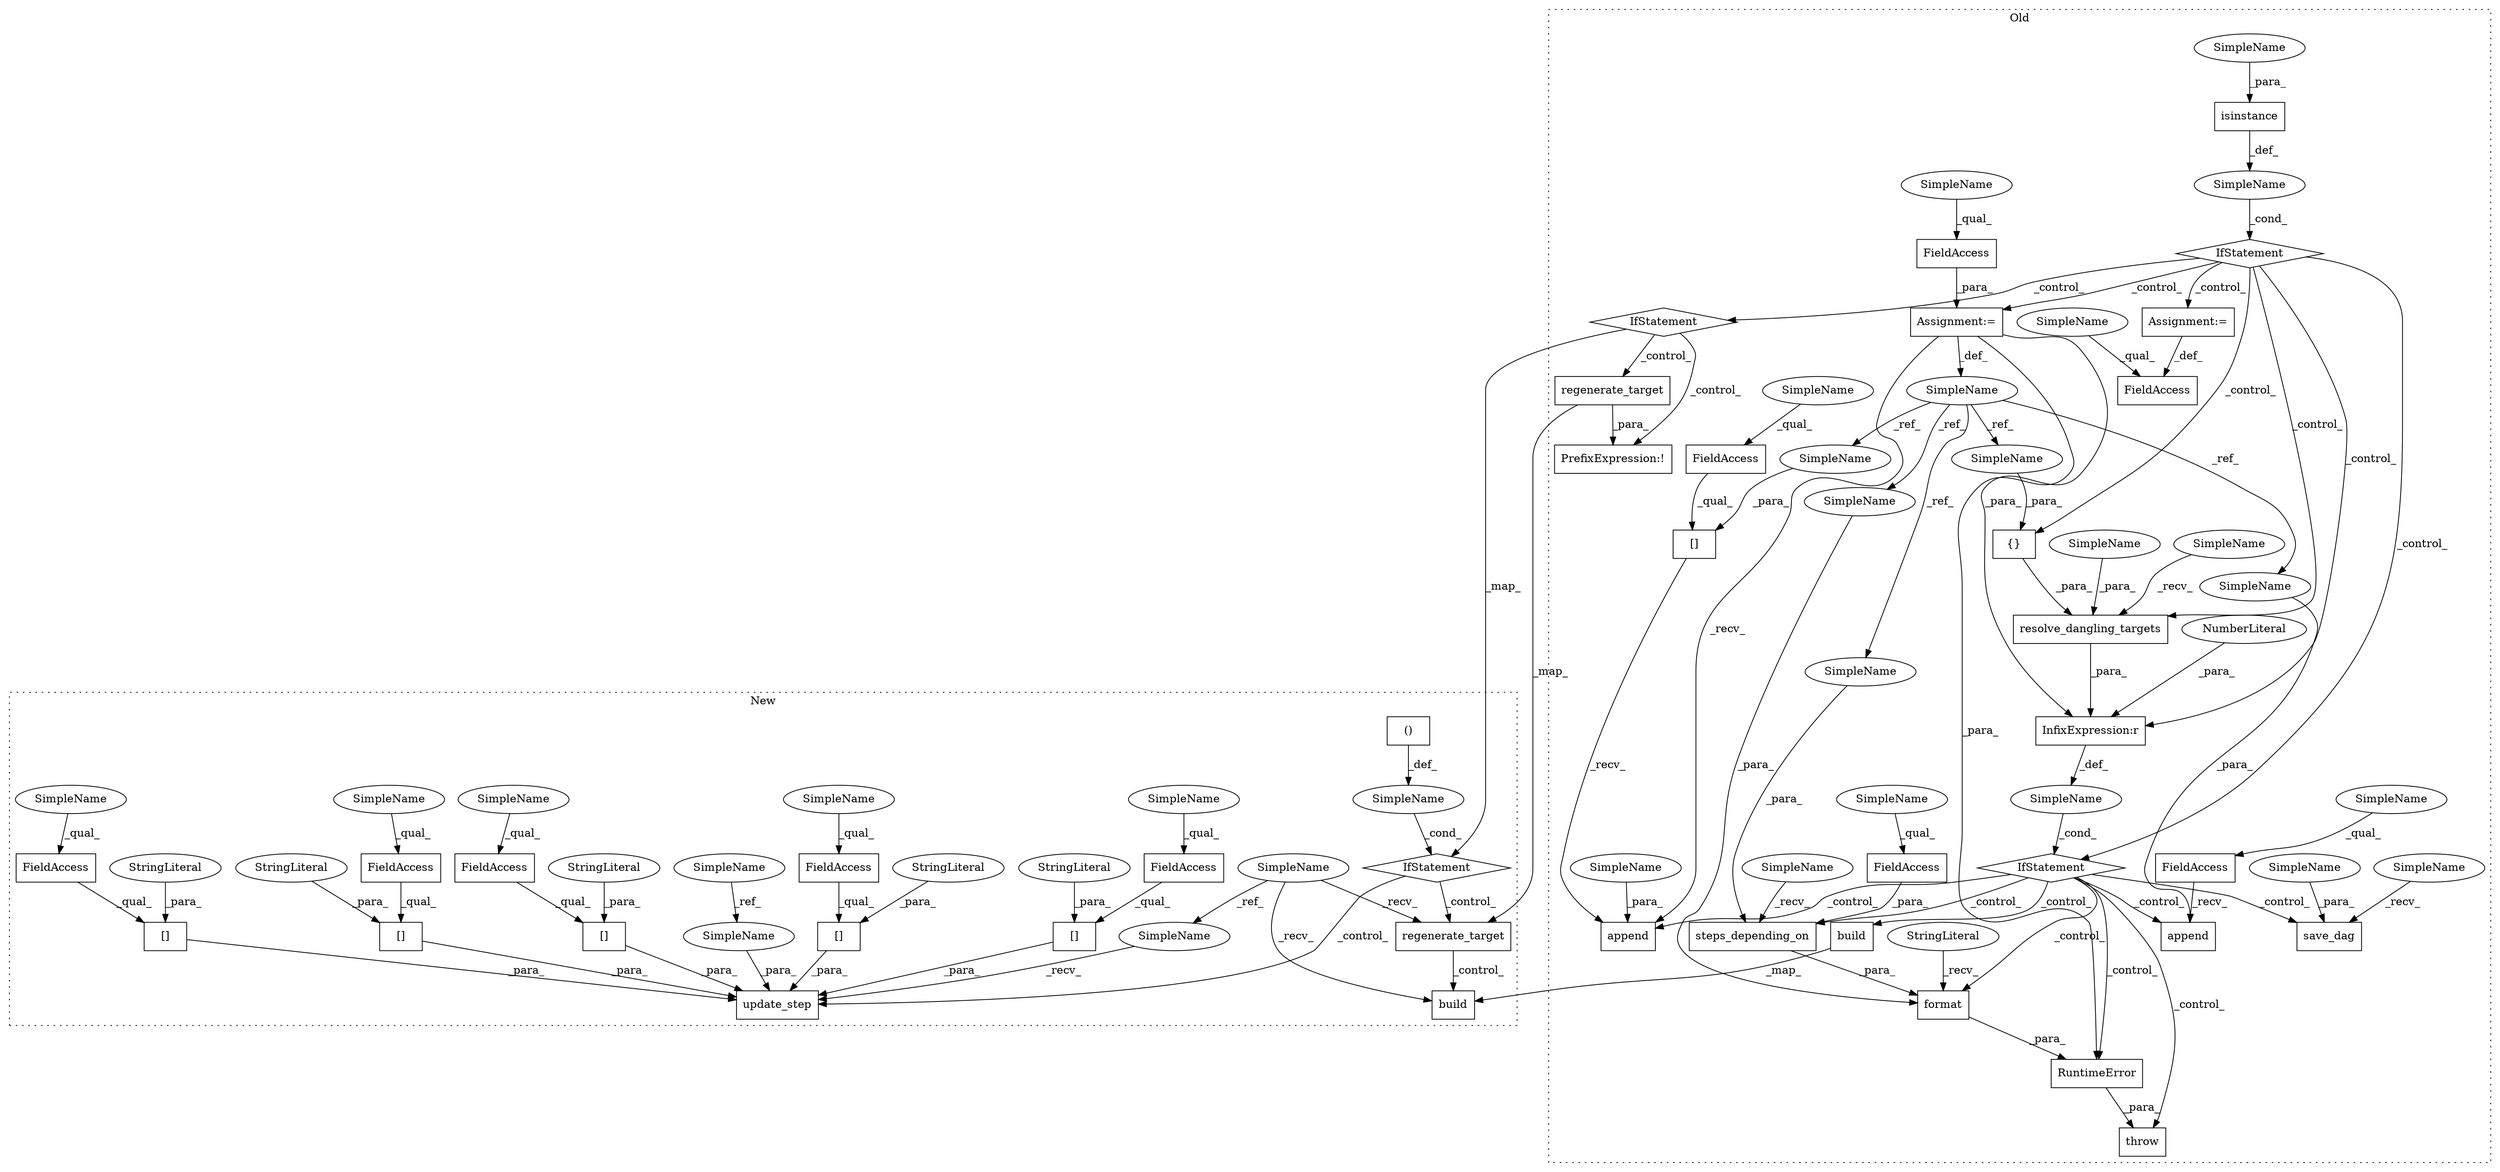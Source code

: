 digraph G {
subgraph cluster0 {
1 [label="isinstance" a="32" s="18394,18422" l="11,1" shape="box"];
3 [label="FieldAccess" a="22" s="18473" l="10" shape="box"];
5 [label="PrefixExpression:!" a="38" s="19217" l="1" shape="box"];
6 [label="SimpleName" a="42" s="" l="" shape="ellipse"];
7 [label="save_dag" a="32" s="19075,19087" l="9,1" shape="box"];
8 [label="resolve_dangling_targets" a="32" s="18502,18548" l="25,1" shape="box"];
10 [label="steps_depending_on" a="32" s="18631,18670" l="19,1" shape="box"];
12 [label="{}" a="4" s="18540,18547" l="1,1" shape="box"];
14 [label="IfStatement" a="25" s="19110,19143" l="4,2" shape="diamond"];
16 [label="format" a="32" s="18613,18671" l="7,1" shape="box"];
19 [label="SimpleName" a="42" s="18466" l="6" shape="ellipse"];
20 [label="[]" a="2" s="18743,18774" l="25,1" shape="box"];
21 [label="SimpleName" a="42" s="" l="" shape="ellipse"];
22 [label="RuntimeError" a="32" s="18574,18672" l="13,1" shape="box"];
23 [label="build" a="32" s="18806,18844" l="6,1" shape="box"];
26 [label="StringLiteral" a="45" s="18587" l="25" shape="ellipse"];
33 [label="InfixExpression:r" a="27" s="18549" l="4" shape="box"];
34 [label="NumberLiteral" a="34" s="18553" l="1" shape="ellipse"];
36 [label="regenerate_target" a="32" s="19222,19246" l="18,1" shape="box"];
37 [label="throw" a="53" s="18568" l="6" shape="box"];
38 [label="FieldAccess" a="22" s="18657" l="13" shape="box"];
44 [label="FieldAccess" a="22" s="18743" l="24" shape="box"];
45 [label="IfStatement" a="25" s="18493,18554" l="4,2" shape="diamond"];
46 [label="Assignment:=" a="7" s="18451" l="1" shape="box"];
47 [label="FieldAccess" a="22" s="18435" l="16" shape="box"];
49 [label="append" a="32" s="18776,18791" l="7,1" shape="box"];
50 [label="FieldAccess" a="22" s="18693" l="25" shape="box"];
51 [label="IfStatement" a="25" s="18390,18423" l="4,2" shape="diamond"];
52 [label="Assignment:=" a="7" s="18472" l="1" shape="box"];
53 [label="append" a="32" s="18719,18732" l="7,1" shape="box"];
56 [label="SimpleName" a="42" s="18435" l="8" shape="ellipse"];
57 [label="SimpleName" a="42" s="18693" l="8" shape="ellipse"];
58 [label="SimpleName" a="42" s="18783" l="8" shape="ellipse"];
59 [label="SimpleName" a="42" s="19070" l="4" shape="ellipse"];
60 [label="SimpleName" a="42" s="18497" l="4" shape="ellipse"];
61 [label="SimpleName" a="42" s="18657" l="4" shape="ellipse"];
62 [label="SimpleName" a="42" s="18627" l="3" shape="ellipse"];
63 [label="SimpleName" a="42" s="19084" l="3" shape="ellipse"];
64 [label="SimpleName" a="42" s="18743" l="3" shape="ellipse"];
65 [label="SimpleName" a="42" s="18527" l="3" shape="ellipse"];
66 [label="SimpleName" a="42" s="18405" l="3" shape="ellipse"];
67 [label="SimpleName" a="42" s="18473" l="3" shape="ellipse"];
73 [label="SimpleName" a="42" s="18620" l="6" shape="ellipse"];
74 [label="SimpleName" a="42" s="18726" l="6" shape="ellipse"];
75 [label="SimpleName" a="42" s="18650" l="6" shape="ellipse"];
76 [label="SimpleName" a="42" s="18768" l="6" shape="ellipse"];
77 [label="SimpleName" a="42" s="18541" l="6" shape="ellipse"];
label = "Old";
style="dotted";
}
subgraph cluster1 {
2 [label="update_step" a="32" s="20661,20852" l="12,1" shape="box"];
4 [label="()" a="106" s="18514" l="39" shape="box"];
9 [label="SimpleName" a="42" s="16927" l="3" shape="ellipse"];
11 [label="[]" a="2" s="20815,20851" l="13,1" shape="box"];
13 [label="IfStatement" a="25" s="18488,18555" l="4,2" shape="diamond"];
15 [label="[]" a="2" s="20745,20776" l="13,1" shape="box"];
17 [label="SimpleName" a="42" s="" l="" shape="ellipse"];
18 [label="[]" a="2" s="20682,20711" l="13,1" shape="box"];
24 [label="build" a="32" s="18676,18714" l="6,1" shape="box"];
25 [label="[]" a="2" s="20713,20743" l="13,1" shape="box"];
27 [label="StringLiteral" a="45" s="20828" l="23" shape="ellipse"];
28 [label="[]" a="2" s="20778,20813" l="13,1" shape="box"];
29 [label="StringLiteral" a="45" s="20726" l="17" shape="ellipse"];
30 [label="StringLiteral" a="45" s="20695" l="16" shape="ellipse"];
31 [label="StringLiteral" a="45" s="20791" l="22" shape="ellipse"];
32 [label="StringLiteral" a="45" s="20758" l="18" shape="ellipse"];
35 [label="regenerate_target" a="32" s="18633,18657" l="18,1" shape="box"];
39 [label="FieldAccess" a="22" s="20745" l="12" shape="box"];
40 [label="FieldAccess" a="22" s="20815" l="12" shape="box"];
41 [label="FieldAccess" a="22" s="20713" l="12" shape="box"];
42 [label="FieldAccess" a="22" s="20682" l="12" shape="box"];
43 [label="FieldAccess" a="22" s="20778" l="12" shape="box"];
48 [label="SimpleName" a="42" s="17426" l="8" shape="ellipse"];
54 [label="SimpleName" a="42" s="20673" l="8" shape="ellipse"];
55 [label="SimpleName" a="42" s="20657" l="3" shape="ellipse"];
68 [label="SimpleName" a="42" s="20815" l="3" shape="ellipse"];
69 [label="SimpleName" a="42" s="20778" l="3" shape="ellipse"];
70 [label="SimpleName" a="42" s="20713" l="3" shape="ellipse"];
71 [label="SimpleName" a="42" s="20682" l="3" shape="ellipse"];
72 [label="SimpleName" a="42" s="20745" l="3" shape="ellipse"];
label = "New";
style="dotted";
}
1 -> 6 [label="_def_"];
3 -> 52 [label="_para_"];
4 -> 17 [label="_def_"];
6 -> 51 [label="_cond_"];
8 -> 33 [label="_para_"];
9 -> 24 [label="_recv_"];
9 -> 55 [label="_ref_"];
9 -> 35 [label="_recv_"];
10 -> 16 [label="_para_"];
11 -> 2 [label="_para_"];
12 -> 8 [label="_para_"];
13 -> 35 [label="_control_"];
13 -> 2 [label="_control_"];
14 -> 13 [label="_map_"];
14 -> 36 [label="_control_"];
14 -> 5 [label="_control_"];
15 -> 2 [label="_para_"];
16 -> 22 [label="_para_"];
17 -> 13 [label="_cond_"];
18 -> 2 [label="_para_"];
19 -> 76 [label="_ref_"];
19 -> 74 [label="_ref_"];
19 -> 73 [label="_ref_"];
19 -> 75 [label="_ref_"];
19 -> 77 [label="_ref_"];
20 -> 49 [label="_recv_"];
21 -> 45 [label="_cond_"];
22 -> 37 [label="_para_"];
23 -> 24 [label="_map_"];
25 -> 2 [label="_para_"];
26 -> 16 [label="_recv_"];
27 -> 11 [label="_para_"];
28 -> 2 [label="_para_"];
29 -> 25 [label="_para_"];
30 -> 18 [label="_para_"];
31 -> 28 [label="_para_"];
32 -> 15 [label="_para_"];
33 -> 21 [label="_def_"];
34 -> 33 [label="_para_"];
35 -> 24 [label="_control_"];
36 -> 35 [label="_map_"];
36 -> 5 [label="_para_"];
38 -> 10 [label="_para_"];
39 -> 15 [label="_qual_"];
40 -> 11 [label="_qual_"];
41 -> 25 [label="_qual_"];
42 -> 18 [label="_qual_"];
43 -> 28 [label="_qual_"];
44 -> 20 [label="_qual_"];
45 -> 23 [label="_control_"];
45 -> 49 [label="_control_"];
45 -> 7 [label="_control_"];
45 -> 16 [label="_control_"];
45 -> 53 [label="_control_"];
45 -> 22 [label="_control_"];
45 -> 37 [label="_control_"];
45 -> 10 [label="_control_"];
46 -> 47 [label="_def_"];
48 -> 54 [label="_ref_"];
50 -> 53 [label="_recv_"];
51 -> 33 [label="_control_"];
51 -> 52 [label="_control_"];
51 -> 8 [label="_control_"];
51 -> 45 [label="_control_"];
51 -> 14 [label="_control_"];
51 -> 46 [label="_control_"];
51 -> 12 [label="_control_"];
52 -> 22 [label="_para_"];
52 -> 19 [label="_def_"];
52 -> 33 [label="_para_"];
52 -> 49 [label="_recv_"];
54 -> 2 [label="_para_"];
55 -> 2 [label="_recv_"];
56 -> 47 [label="_qual_"];
57 -> 50 [label="_qual_"];
58 -> 49 [label="_para_"];
59 -> 7 [label="_recv_"];
60 -> 8 [label="_recv_"];
61 -> 38 [label="_qual_"];
62 -> 10 [label="_recv_"];
63 -> 7 [label="_para_"];
64 -> 44 [label="_qual_"];
65 -> 8 [label="_para_"];
66 -> 1 [label="_para_"];
67 -> 3 [label="_qual_"];
68 -> 40 [label="_qual_"];
69 -> 43 [label="_qual_"];
70 -> 41 [label="_qual_"];
71 -> 42 [label="_qual_"];
72 -> 39 [label="_qual_"];
73 -> 16 [label="_para_"];
74 -> 53 [label="_para_"];
75 -> 10 [label="_para_"];
76 -> 20 [label="_para_"];
77 -> 12 [label="_para_"];
}